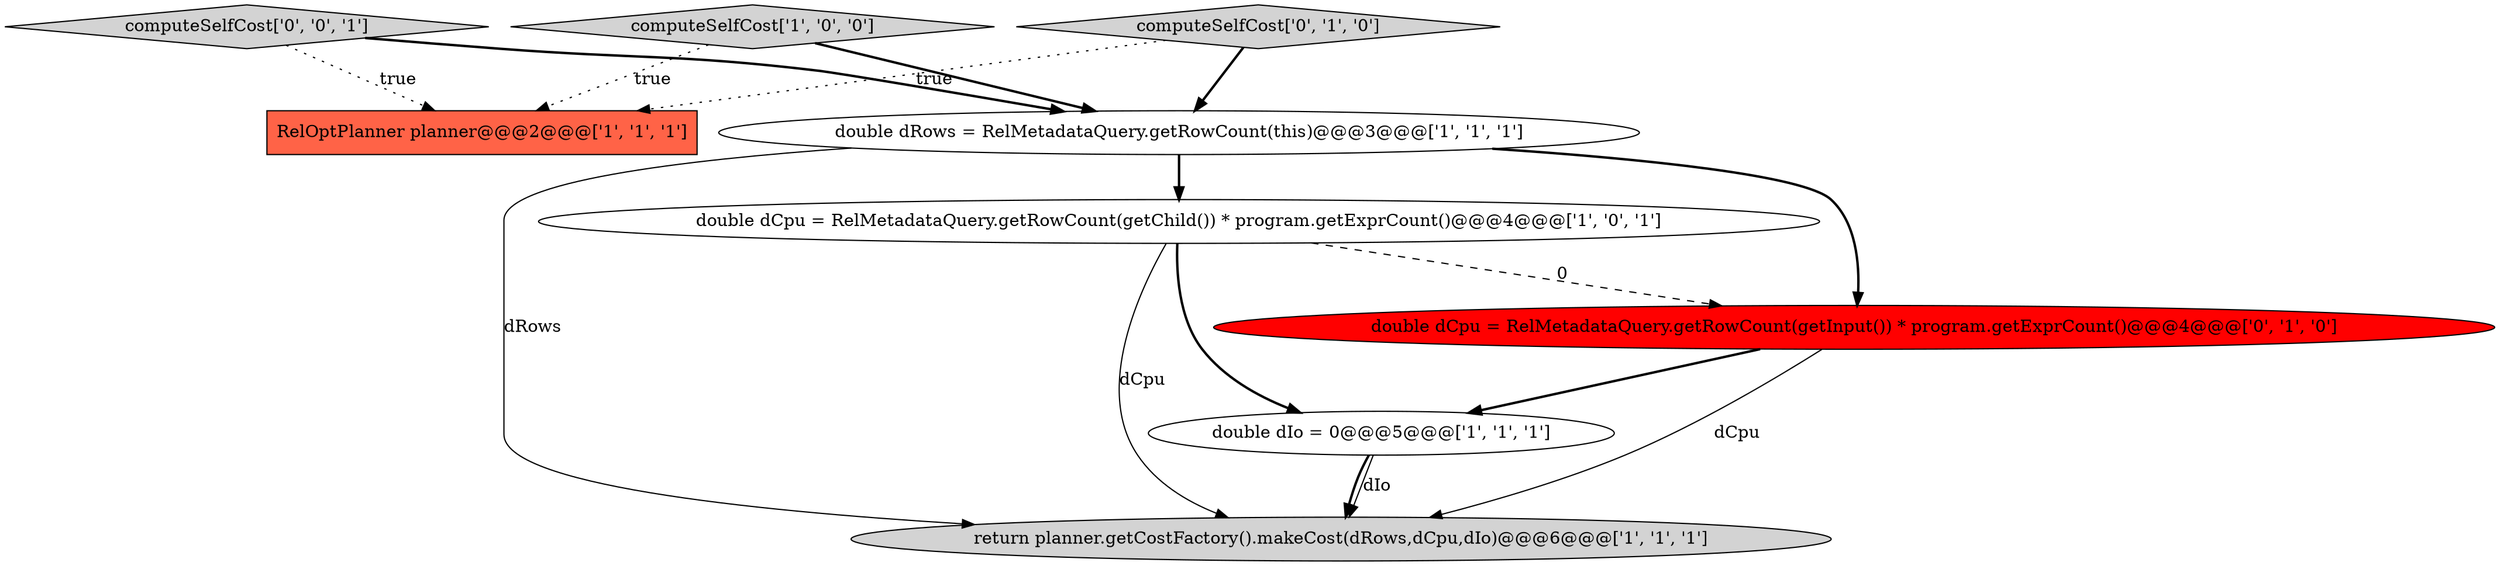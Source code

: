 digraph {
8 [style = filled, label = "computeSelfCost['0', '0', '1']", fillcolor = lightgray, shape = diamond image = "AAA0AAABBB3BBB"];
1 [style = filled, label = "double dRows = RelMetadataQuery.getRowCount(this)@@@3@@@['1', '1', '1']", fillcolor = white, shape = ellipse image = "AAA0AAABBB1BBB"];
2 [style = filled, label = "RelOptPlanner planner@@@2@@@['1', '1', '1']", fillcolor = tomato, shape = box image = "AAA0AAABBB1BBB"];
5 [style = filled, label = "return planner.getCostFactory().makeCost(dRows,dCpu,dIo)@@@6@@@['1', '1', '1']", fillcolor = lightgray, shape = ellipse image = "AAA0AAABBB1BBB"];
0 [style = filled, label = "double dCpu = RelMetadataQuery.getRowCount(getChild()) * program.getExprCount()@@@4@@@['1', '0', '1']", fillcolor = white, shape = ellipse image = "AAA0AAABBB1BBB"];
6 [style = filled, label = "computeSelfCost['0', '1', '0']", fillcolor = lightgray, shape = diamond image = "AAA0AAABBB2BBB"];
4 [style = filled, label = "double dIo = 0@@@5@@@['1', '1', '1']", fillcolor = white, shape = ellipse image = "AAA0AAABBB1BBB"];
3 [style = filled, label = "computeSelfCost['1', '0', '0']", fillcolor = lightgray, shape = diamond image = "AAA0AAABBB1BBB"];
7 [style = filled, label = "double dCpu = RelMetadataQuery.getRowCount(getInput()) * program.getExprCount()@@@4@@@['0', '1', '0']", fillcolor = red, shape = ellipse image = "AAA1AAABBB2BBB"];
8->1 [style = bold, label=""];
6->1 [style = bold, label=""];
6->2 [style = dotted, label="true"];
1->0 [style = bold, label=""];
7->4 [style = bold, label=""];
3->1 [style = bold, label=""];
0->7 [style = dashed, label="0"];
4->5 [style = solid, label="dIo"];
0->4 [style = bold, label=""];
4->5 [style = bold, label=""];
1->7 [style = bold, label=""];
8->2 [style = dotted, label="true"];
7->5 [style = solid, label="dCpu"];
3->2 [style = dotted, label="true"];
1->5 [style = solid, label="dRows"];
0->5 [style = solid, label="dCpu"];
}
